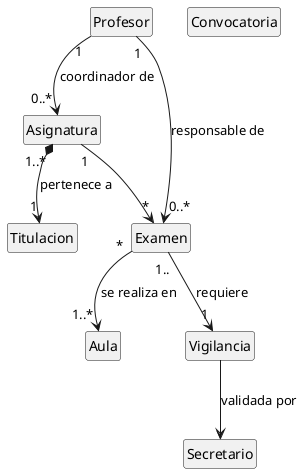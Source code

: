 ```plantuml
@startuml
hide empty fields 
hide empty attributes 
hide empty methods
hide empty members
hide circle

class Titulacion 
class Aula 
class Asignatura 
class Examen 
class Profesor 

class Secretario
class Convocatoria 
class Vigilancia  

Asignatura  "1..*" *--> "1" Titulacion : pertenece a 
Asignatura "1" --> "*" Examen

Profesor "1" --> "0..*" Asignatura : coordinador de 
Profesor "1" --> "0..*" Examen : responsable de

Examen "*" --> "1..*" Aula : se realiza en 
Examen "1.." --> "1" Vigilancia : requiere 

Vigilancia --> Secretario : validada por

@enduml
```
